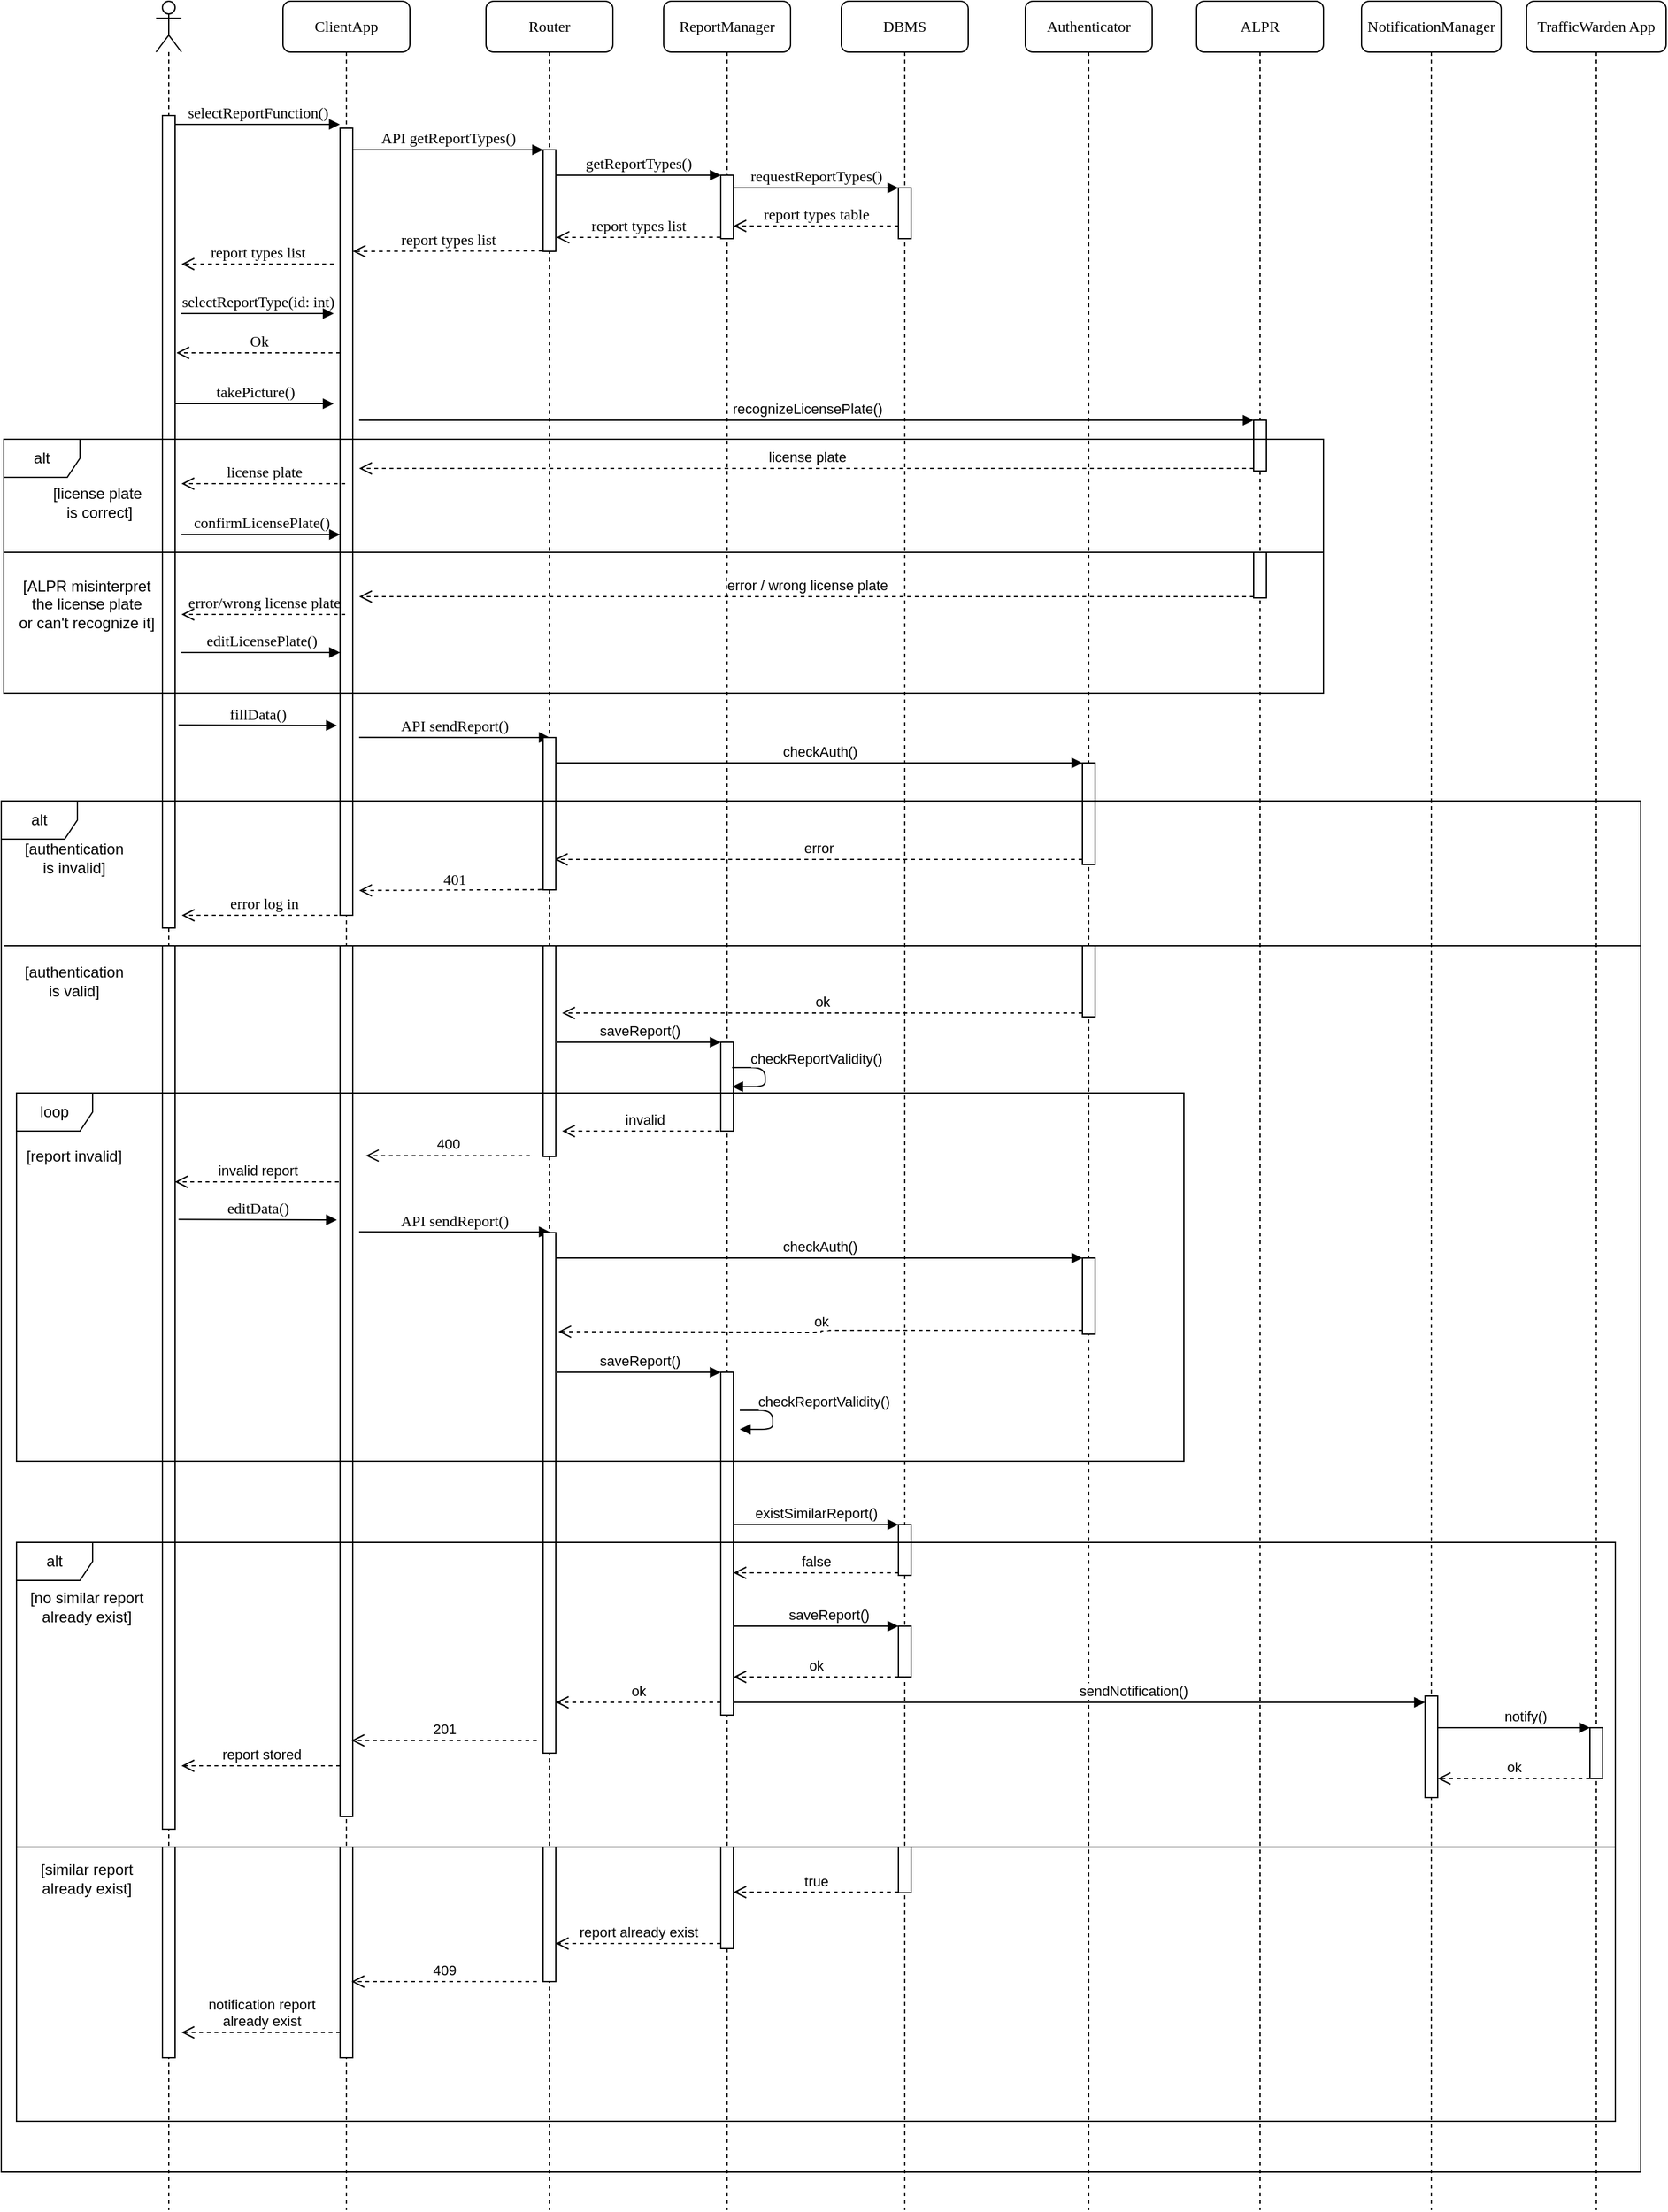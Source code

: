 <mxfile version="12.3.3" type="device" pages="1"><diagram name="Page-1" id="13e1069c-82ec-6db2-03f1-153e76fe0fe0"><mxGraphModel dx="2347" dy="2058" grid="1" gridSize="10" guides="1" tooltips="1" connect="1" arrows="1" fold="1" page="1" pageScale="1" pageWidth="1100" pageHeight="850" background="#ffffff" math="0" shadow="0"><root><mxCell id="0"/><mxCell id="1" parent="0"/><mxCell id="7baba1c4bc27f4b0-2" value="ClientApp" style="shape=umlLifeline;perimeter=lifelinePerimeter;whiteSpace=wrap;html=1;container=1;collapsible=0;recursiveResize=0;outlineConnect=0;rounded=1;shadow=0;comic=0;labelBackgroundColor=none;strokeWidth=1;fontFamily=Verdana;fontSize=12;align=center;" parent="1" vertex="1"><mxGeometry x="240" y="-100" width="100" height="1740" as="geometry"/></mxCell><mxCell id="7baba1c4bc27f4b0-10" value="" style="html=1;points=[];perimeter=orthogonalPerimeter;rounded=0;shadow=0;comic=0;labelBackgroundColor=none;strokeWidth=1;fontFamily=Verdana;fontSize=12;align=center;" parent="7baba1c4bc27f4b0-2" vertex="1"><mxGeometry x="45" y="100" width="10" height="620" as="geometry"/></mxCell><mxCell id="7baba1c4bc27f4b0-3" value="Router" style="shape=umlLifeline;perimeter=lifelinePerimeter;whiteSpace=wrap;html=1;container=1;collapsible=0;recursiveResize=0;outlineConnect=0;rounded=1;shadow=0;comic=0;labelBackgroundColor=none;strokeWidth=1;fontFamily=Verdana;fontSize=12;align=center;" parent="1" vertex="1"><mxGeometry x="400" y="-100" width="100" height="1740" as="geometry"/></mxCell><mxCell id="j8wvazzYa7TAVAe0LvpJ-9" value="editData()" style="html=1;verticalAlign=bottom;endArrow=block;labelBackgroundColor=none;fontFamily=Verdana;fontSize=12;edgeStyle=elbowEdgeStyle;elbow=vertical;exitX=1;exitY=0.499;exitDx=0;exitDy=0;exitPerimeter=0;" edge="1" parent="7baba1c4bc27f4b0-3"><mxGeometry relative="1" as="geometry"><mxPoint x="-242.262" y="959.571" as="sourcePoint"/><mxPoint x="-117.5" y="960" as="targetPoint"/><Array as="points"><mxPoint x="-117.5" y="960"/><mxPoint x="-237.5" y="960"/></Array></mxGeometry></mxCell><mxCell id="j8wvazzYa7TAVAe0LvpJ-10" value="API sendReport()" style="html=1;verticalAlign=bottom;endArrow=block;entryX=0;entryY=0;labelBackgroundColor=none;fontFamily=Verdana;fontSize=12;edgeStyle=elbowEdgeStyle;elbow=vertical;" edge="1" parent="7baba1c4bc27f4b0-3"><mxGeometry relative="1" as="geometry"><mxPoint x="-100" y="969.357" as="sourcePoint"/><mxPoint x="50.286" y="969.357" as="targetPoint"/></mxGeometry></mxCell><mxCell id="j8wvazzYa7TAVAe0LvpJ-16" value="" style="html=1;points=[];perimeter=orthogonalPerimeter;rounded=0;shadow=0;comic=0;labelBackgroundColor=none;strokeWidth=1;fontFamily=Verdana;fontSize=12;align=center;" vertex="1" parent="7baba1c4bc27f4b0-3"><mxGeometry x="45" y="970" width="10" height="410" as="geometry"/></mxCell><mxCell id="7baba1c4bc27f4b0-4" value="ReportManager" style="shape=umlLifeline;perimeter=lifelinePerimeter;whiteSpace=wrap;html=1;container=1;collapsible=0;recursiveResize=0;outlineConnect=0;rounded=1;shadow=0;comic=0;labelBackgroundColor=none;strokeWidth=1;fontFamily=Verdana;fontSize=12;align=center;" parent="1" vertex="1"><mxGeometry x="540" y="-100" width="100" height="1740" as="geometry"/></mxCell><mxCell id="zzQw4_WZs1GWO2zi_8sB-21" value="" style="html=1;points=[];perimeter=orthogonalPerimeter;" parent="7baba1c4bc27f4b0-4" vertex="1"><mxGeometry x="45" y="820" width="10" height="70" as="geometry"/></mxCell><mxCell id="j8wvazzYa7TAVAe0LvpJ-3" value="checkReportValidity()" style="html=1;verticalAlign=bottom;endArrow=block;edgeStyle=orthogonalEdgeStyle;" edge="1" parent="7baba1c4bc27f4b0-4"><mxGeometry x="-0.157" y="40" width="80" relative="1" as="geometry"><mxPoint x="54" y="840" as="sourcePoint"/><mxPoint x="54" y="855" as="targetPoint"/><Array as="points"><mxPoint x="80" y="840"/><mxPoint x="80" y="855"/></Array><mxPoint as="offset"/></mxGeometry></mxCell><mxCell id="j8wvazzYa7TAVAe0LvpJ-22" value="" style="html=1;points=[];perimeter=orthogonalPerimeter;" vertex="1" parent="7baba1c4bc27f4b0-4"><mxGeometry x="45" y="1080" width="10" height="270" as="geometry"/></mxCell><mxCell id="j8wvazzYa7TAVAe0LvpJ-23" value="saveReport()" style="html=1;verticalAlign=bottom;endArrow=block;entryX=0;entryY=0;shadow=0;" edge="1" parent="7baba1c4bc27f4b0-4" target="j8wvazzYa7TAVAe0LvpJ-22"><mxGeometry relative="1" as="geometry"><mxPoint x="-84" y="1080" as="sourcePoint"/></mxGeometry></mxCell><mxCell id="7baba1c4bc27f4b0-5" value="DBMS" style="shape=umlLifeline;perimeter=lifelinePerimeter;whiteSpace=wrap;html=1;container=1;collapsible=0;recursiveResize=0;outlineConnect=0;rounded=1;shadow=0;comic=0;labelBackgroundColor=none;strokeWidth=1;fontFamily=Verdana;fontSize=12;align=center;" parent="1" vertex="1"><mxGeometry x="680" y="-100" width="100" height="1740" as="geometry"/></mxCell><mxCell id="zzQw4_WZs1GWO2zi_8sB-28" value="" style="html=1;points=[];perimeter=orthogonalPerimeter;" parent="7baba1c4bc27f4b0-5" vertex="1"><mxGeometry x="45" y="1200" width="10" height="40" as="geometry"/></mxCell><mxCell id="j8wvazzYa7TAVAe0LvpJ-28" value="" style="html=1;points=[];perimeter=orthogonalPerimeter;" vertex="1" parent="7baba1c4bc27f4b0-5"><mxGeometry x="45" y="1280" width="10" height="40" as="geometry"/></mxCell><mxCell id="7baba1c4bc27f4b0-6" value="Authenticator" style="shape=umlLifeline;perimeter=lifelinePerimeter;whiteSpace=wrap;html=1;container=1;collapsible=0;recursiveResize=0;outlineConnect=0;rounded=1;shadow=0;comic=0;labelBackgroundColor=none;strokeWidth=1;fontFamily=Verdana;fontSize=12;align=center;" parent="1" vertex="1"><mxGeometry x="825" y="-100" width="100" height="1740" as="geometry"/></mxCell><mxCell id="zzQw4_WZs1GWO2zi_8sB-10" value="" style="html=1;points=[];perimeter=orthogonalPerimeter;" parent="7baba1c4bc27f4b0-6" vertex="1"><mxGeometry x="45" y="600" width="10" height="80" as="geometry"/></mxCell><mxCell id="7baba1c4bc27f4b0-7" value="ALPR" style="shape=umlLifeline;perimeter=lifelinePerimeter;whiteSpace=wrap;html=1;container=1;collapsible=0;recursiveResize=0;outlineConnect=0;rounded=1;shadow=0;comic=0;labelBackgroundColor=none;strokeWidth=1;fontFamily=Verdana;fontSize=12;align=center;" parent="1" vertex="1"><mxGeometry x="960" y="-100" width="100" height="1740" as="geometry"/></mxCell><mxCell id="zzQw4_WZs1GWO2zi_8sB-58" value="" style="html=1;points=[];perimeter=orthogonalPerimeter;" parent="7baba1c4bc27f4b0-7" vertex="1"><mxGeometry x="45" y="330" width="10" height="40" as="geometry"/></mxCell><mxCell id="zzQw4_WZs1GWO2zi_8sB-59" value="recognizeLicensePlate()" style="html=1;verticalAlign=bottom;endArrow=block;entryX=0;entryY=0;shadow=0;" parent="7baba1c4bc27f4b0-7" target="zzQw4_WZs1GWO2zi_8sB-58" edge="1"><mxGeometry relative="1" as="geometry"><mxPoint x="-660" y="330" as="sourcePoint"/></mxGeometry></mxCell><mxCell id="zzQw4_WZs1GWO2zi_8sB-60" value="license plate" style="html=1;verticalAlign=bottom;endArrow=open;dashed=1;endSize=8;exitX=0;exitY=0.95;shadow=0;" parent="7baba1c4bc27f4b0-7" source="zzQw4_WZs1GWO2zi_8sB-58" edge="1"><mxGeometry relative="1" as="geometry"><mxPoint x="-660" y="368" as="targetPoint"/></mxGeometry></mxCell><mxCell id="zzQw4_WZs1GWO2zi_8sB-65" value="error / wrong license plate" style="html=1;verticalAlign=bottom;endArrow=open;dashed=1;endSize=8;exitX=0;exitY=0.95;shadow=0;" parent="7baba1c4bc27f4b0-7" edge="1"><mxGeometry relative="1" as="geometry"><mxPoint x="-660" y="469.0" as="targetPoint"/><mxPoint x="45" y="469.0" as="sourcePoint"/></mxGeometry></mxCell><mxCell id="7baba1c4bc27f4b0-16" value="" style="html=1;points=[];perimeter=orthogonalPerimeter;rounded=0;shadow=0;comic=0;labelBackgroundColor=none;strokeWidth=1;fontFamily=Verdana;fontSize=12;align=center;" parent="1" vertex="1"><mxGeometry x="585" y="37" width="10" height="50" as="geometry"/></mxCell><mxCell id="7baba1c4bc27f4b0-17" value="getReportTypes()" style="html=1;verticalAlign=bottom;endArrow=block;labelBackgroundColor=none;fontFamily=Verdana;fontSize=12;edgeStyle=elbowEdgeStyle;elbow=vertical;" parent="1" source="7baba1c4bc27f4b0-13" target="7baba1c4bc27f4b0-16" edge="1"><mxGeometry relative="1" as="geometry"><mxPoint x="510" y="37" as="sourcePoint"/><Array as="points"><mxPoint x="460" y="37"/></Array></mxGeometry></mxCell><mxCell id="7baba1c4bc27f4b0-19" value="" style="html=1;points=[];perimeter=orthogonalPerimeter;rounded=0;shadow=0;comic=0;labelBackgroundColor=none;strokeWidth=1;fontFamily=Verdana;fontSize=12;align=center;" parent="1" vertex="1"><mxGeometry x="725" y="47" width="10" height="40" as="geometry"/></mxCell><mxCell id="7baba1c4bc27f4b0-20" value="requestReportTypes()" style="html=1;verticalAlign=bottom;endArrow=block;entryX=0;entryY=0;labelBackgroundColor=none;fontFamily=Verdana;fontSize=12;edgeStyle=elbowEdgeStyle;elbow=vertical;" parent="1" source="7baba1c4bc27f4b0-16" target="7baba1c4bc27f4b0-19" edge="1"><mxGeometry relative="1" as="geometry"><mxPoint x="650" y="47" as="sourcePoint"/></mxGeometry></mxCell><mxCell id="7baba1c4bc27f4b0-21" value="report types table" style="html=1;verticalAlign=bottom;endArrow=open;dashed=1;endSize=8;labelBackgroundColor=none;fontFamily=Verdana;fontSize=12;edgeStyle=elbowEdgeStyle;elbow=vertical;" parent="1" source="7baba1c4bc27f4b0-19" target="7baba1c4bc27f4b0-16" edge="1"><mxGeometry relative="1" as="geometry"><mxPoint x="650" y="123" as="targetPoint"/><Array as="points"><mxPoint x="670" y="77"/><mxPoint x="700" y="77"/></Array></mxGeometry></mxCell><mxCell id="7baba1c4bc27f4b0-11" value="selectReportFunction()" style="html=1;verticalAlign=bottom;endArrow=block;entryX=0;entryY=0;labelBackgroundColor=none;fontFamily=Verdana;fontSize=12;edgeStyle=elbowEdgeStyle;elbow=vertical;shadow=0;comic=0;" parent="1" edge="1"><mxGeometry relative="1" as="geometry"><mxPoint x="155" y="-3" as="sourcePoint"/><mxPoint x="284.862" y="-3" as="targetPoint"/></mxGeometry></mxCell><mxCell id="7baba1c4bc27f4b0-14" value="API getReportTypes()" style="html=1;verticalAlign=bottom;endArrow=block;entryX=0;entryY=0;labelBackgroundColor=none;fontFamily=Verdana;fontSize=12;edgeStyle=elbowEdgeStyle;elbow=vertical;" parent="1" target="7baba1c4bc27f4b0-13" edge="1"><mxGeometry relative="1" as="geometry"><mxPoint x="295" y="17" as="sourcePoint"/></mxGeometry></mxCell><mxCell id="1SlL1ueOV2csKyAfzmK5-1" value="" style="shape=umlLifeline;participant=umlActor;perimeter=lifelinePerimeter;whiteSpace=wrap;html=1;container=1;collapsible=0;recursiveResize=0;verticalAlign=top;spacingTop=36;labelBackgroundColor=#ffffff;outlineConnect=0;" parent="1" vertex="1"><mxGeometry x="140" y="-100" width="20" height="1740" as="geometry"/></mxCell><mxCell id="7baba1c4bc27f4b0-9" value="" style="html=1;points=[];perimeter=orthogonalPerimeter;rounded=0;shadow=0;comic=0;labelBackgroundColor=none;strokeWidth=1;fontFamily=Verdana;fontSize=12;align=center;" parent="1SlL1ueOV2csKyAfzmK5-1" vertex="1"><mxGeometry x="5" y="90" width="10" height="640" as="geometry"/></mxCell><mxCell id="1SlL1ueOV2csKyAfzmK5-2" value="report types list" style="html=1;verticalAlign=bottom;endArrow=open;dashed=1;endSize=8;labelBackgroundColor=none;fontFamily=Verdana;fontSize=12;edgeStyle=elbowEdgeStyle;elbow=vertical;entryX=1.058;entryY=0.866;entryDx=0;entryDy=0;entryPerimeter=0;exitX=-0.019;exitY=0.977;exitDx=0;exitDy=0;exitPerimeter=0;" parent="1" source="7baba1c4bc27f4b0-16" target="7baba1c4bc27f4b0-13" edge="1"><mxGeometry relative="1" as="geometry"><mxPoint x="470" y="87" as="targetPoint"/><Array as="points"><mxPoint x="580" y="86"/><mxPoint x="460" y="86"/><mxPoint x="525" y="86.5"/><mxPoint x="555" y="86.5"/></Array><mxPoint x="580" y="86" as="sourcePoint"/></mxGeometry></mxCell><mxCell id="1SlL1ueOV2csKyAfzmK5-3" value="report types list" style="html=1;verticalAlign=bottom;endArrow=open;dashed=1;endSize=8;labelBackgroundColor=none;fontFamily=Verdana;fontSize=12;edgeStyle=elbowEdgeStyle;elbow=vertical;exitX=-0.039;exitY=0.995;exitDx=0;exitDy=0;exitPerimeter=0;" parent="1" source="7baba1c4bc27f4b0-13" edge="1"><mxGeometry relative="1" as="geometry"><mxPoint x="295" y="97" as="targetPoint"/><Array as="points"><mxPoint x="310" y="97"/><mxPoint x="375" y="97.5"/><mxPoint x="405" y="97.5"/></Array><mxPoint x="440" y="97" as="sourcePoint"/></mxGeometry></mxCell><mxCell id="1SlL1ueOV2csKyAfzmK5-5" value="report types list" style="html=1;verticalAlign=bottom;endArrow=open;dashed=1;endSize=8;labelBackgroundColor=none;fontFamily=Verdana;fontSize=12;edgeStyle=elbowEdgeStyle;elbow=vertical;" parent="1" edge="1"><mxGeometry relative="1" as="geometry"><mxPoint x="160" y="107" as="targetPoint"/><Array as="points"><mxPoint x="225" y="107"/><mxPoint x="255" y="107"/></Array><mxPoint x="280" y="107" as="sourcePoint"/></mxGeometry></mxCell><mxCell id="1SlL1ueOV2csKyAfzmK5-7" value="Ok" style="html=1;verticalAlign=bottom;endArrow=open;dashed=1;endSize=8;labelBackgroundColor=none;fontFamily=Verdana;fontSize=12;edgeStyle=elbowEdgeStyle;elbow=vertical;" parent="1" edge="1"><mxGeometry relative="1" as="geometry"><mxPoint x="156" y="177" as="targetPoint"/><Array as="points"><mxPoint x="230" y="177"/><mxPoint x="260" y="177"/></Array><mxPoint x="285" y="177" as="sourcePoint"/></mxGeometry></mxCell><mxCell id="MNmihUgajqTFSXHGutf8-1" value="takePicture()" style="html=1;verticalAlign=bottom;endArrow=block;labelBackgroundColor=none;fontFamily=Verdana;fontSize=12;edgeStyle=elbowEdgeStyle;elbow=vertical;" parent="1" edge="1"><mxGeometry relative="1" as="geometry"><mxPoint x="155" y="217" as="sourcePoint"/><mxPoint x="280" y="217" as="targetPoint"/><Array as="points"><mxPoint x="280" y="217"/><mxPoint x="160" y="217"/></Array></mxGeometry></mxCell><mxCell id="1SlL1ueOV2csKyAfzmK5-6" value="selectReportType(id: int)" style="html=1;verticalAlign=bottom;endArrow=block;labelBackgroundColor=none;fontFamily=Verdana;fontSize=12;edgeStyle=elbowEdgeStyle;elbow=vertical;startFill=1;" parent="1" edge="1"><mxGeometry relative="1" as="geometry"><mxPoint x="160" y="146" as="sourcePoint"/><mxPoint x="280" y="146" as="targetPoint"/></mxGeometry></mxCell><mxCell id="MNmihUgajqTFSXHGutf8-4" value="fillData()" style="html=1;verticalAlign=bottom;endArrow=block;labelBackgroundColor=none;fontFamily=Verdana;fontSize=12;edgeStyle=elbowEdgeStyle;elbow=vertical;exitX=1;exitY=0.499;exitDx=0;exitDy=0;exitPerimeter=0;" parent="1" edge="1"><mxGeometry relative="1" as="geometry"><mxPoint x="157.738" y="470.071" as="sourcePoint"/><mxPoint x="282.5" y="470.5" as="targetPoint"/><Array as="points"><mxPoint x="282.5" y="470.5"/><mxPoint x="162.5" y="470.5"/></Array></mxGeometry></mxCell><mxCell id="MNmihUgajqTFSXHGutf8-6" value="API sendReport()" style="html=1;verticalAlign=bottom;endArrow=block;entryX=0;entryY=0;labelBackgroundColor=none;fontFamily=Verdana;fontSize=12;edgeStyle=elbowEdgeStyle;elbow=vertical;" parent="1" edge="1"><mxGeometry relative="1" as="geometry"><mxPoint x="300" y="479.857" as="sourcePoint"/><mxPoint x="450.286" y="479.857" as="targetPoint"/></mxGeometry></mxCell><mxCell id="zzQw4_WZs1GWO2zi_8sB-11" value="checkAuth()" style="html=1;verticalAlign=bottom;endArrow=block;entryX=0;entryY=0;shadow=0;" parent="1" source="MNmihUgajqTFSXHGutf8-5" target="zzQw4_WZs1GWO2zi_8sB-10" edge="1"><mxGeometry relative="1" as="geometry"><mxPoint x="800" y="500" as="sourcePoint"/></mxGeometry></mxCell><mxCell id="zzQw4_WZs1GWO2zi_8sB-12" value="error" style="html=1;verticalAlign=bottom;endArrow=open;dashed=1;endSize=8;exitX=0;exitY=0.95;shadow=0;edgeStyle=orthogonalEdgeStyle;entryX=0.92;entryY=0.8;entryDx=0;entryDy=0;entryPerimeter=0;" parent="1" source="zzQw4_WZs1GWO2zi_8sB-10" target="MNmihUgajqTFSXHGutf8-5" edge="1"><mxGeometry relative="1" as="geometry"><mxPoint x="800" y="576" as="targetPoint"/></mxGeometry></mxCell><mxCell id="zzQw4_WZs1GWO2zi_8sB-13" value="401" style="html=1;verticalAlign=bottom;endArrow=open;dashed=1;endSize=8;labelBackgroundColor=none;fontFamily=Verdana;fontSize=12;edgeStyle=elbowEdgeStyle;elbow=vertical;exitX=-0.039;exitY=0.995;exitDx=0;exitDy=0;exitPerimeter=0;" parent="1" edge="1"><mxGeometry relative="1" as="geometry"><mxPoint x="300" y="600.5" as="targetPoint"/><Array as="points"><mxPoint x="315" y="600.5"/><mxPoint x="380" y="601"/><mxPoint x="410" y="601"/></Array><mxPoint x="449.862" y="599.776" as="sourcePoint"/></mxGeometry></mxCell><mxCell id="zzQw4_WZs1GWO2zi_8sB-14" value="error log in" style="html=1;verticalAlign=bottom;endArrow=open;dashed=1;endSize=8;labelBackgroundColor=none;fontFamily=Verdana;fontSize=12;edgeStyle=elbowEdgeStyle;elbow=vertical;entryX=1.137;entryY=0.409;entryDx=0;entryDy=0;entryPerimeter=0;" parent="1" edge="1"><mxGeometry relative="1" as="geometry"><mxPoint x="160.19" y="620.048" as="targetPoint"/><Array as="points"><mxPoint x="234" y="620"/><mxPoint x="264" y="620"/></Array><mxPoint x="289" y="620" as="sourcePoint"/></mxGeometry></mxCell><mxCell id="zzQw4_WZs1GWO2zi_8sB-15" value="" style="line;strokeWidth=1;fillColor=none;align=left;verticalAlign=middle;spacingTop=-1;spacingLeft=3;spacingRight=3;rotatable=0;labelPosition=right;points=[];portConstraint=eastwest;" parent="1" vertex="1"><mxGeometry x="20" y="640" width="1290" height="8" as="geometry"/></mxCell><mxCell id="zzQw4_WZs1GWO2zi_8sB-16" value="[authentication &lt;br&gt;is invalid]" style="text;html=1;align=center;verticalAlign=middle;resizable=0;points=[];;autosize=1;" parent="1" vertex="1"><mxGeometry x="30" y="560" width="90" height="30" as="geometry"/></mxCell><mxCell id="zzQw4_WZs1GWO2zi_8sB-20" value="" style="html=1;points=[];perimeter=orthogonalPerimeter;" parent="1" vertex="1"><mxGeometry x="445" y="644" width="10" height="166" as="geometry"/></mxCell><mxCell id="zzQw4_WZs1GWO2zi_8sB-17" value="ok" style="html=1;verticalAlign=bottom;endArrow=open;dashed=1;endSize=8;shadow=0;edgeStyle=orthogonalEdgeStyle;" parent="1" edge="1"><mxGeometry relative="1" as="geometry"><mxPoint x="460" y="697" as="targetPoint"/><mxPoint x="870" y="697" as="sourcePoint"/><Array as="points"><mxPoint x="870" y="697"/></Array></mxGeometry></mxCell><mxCell id="zzQw4_WZs1GWO2zi_8sB-22" value="saveReport()" style="html=1;verticalAlign=bottom;endArrow=block;entryX=0;entryY=0;shadow=0;" parent="1" target="zzQw4_WZs1GWO2zi_8sB-21" edge="1"><mxGeometry relative="1" as="geometry"><mxPoint x="456" y="720" as="sourcePoint"/></mxGeometry></mxCell><mxCell id="zzQw4_WZs1GWO2zi_8sB-30" value="false" style="html=1;verticalAlign=bottom;endArrow=open;dashed=1;endSize=8;exitX=0;exitY=0.95;shadow=0;" parent="1" source="zzQw4_WZs1GWO2zi_8sB-28" edge="1"><mxGeometry relative="1" as="geometry"><mxPoint x="595" y="1138" as="targetPoint"/></mxGeometry></mxCell><mxCell id="zzQw4_WZs1GWO2zi_8sB-29" value="existSimilarReport()" style="html=1;verticalAlign=bottom;endArrow=block;entryX=0;entryY=0;shadow=0;" parent="1" target="zzQw4_WZs1GWO2zi_8sB-28" edge="1"><mxGeometry relative="1" as="geometry"><mxPoint x="595" y="1100" as="sourcePoint"/></mxGeometry></mxCell><mxCell id="7baba1c4bc27f4b0-13" value="" style="html=1;points=[];perimeter=orthogonalPerimeter;rounded=0;shadow=0;comic=0;labelBackgroundColor=none;strokeWidth=1;fontFamily=Verdana;fontSize=12;align=center;" parent="1" vertex="1"><mxGeometry x="445" y="17" width="10" height="80" as="geometry"/></mxCell><mxCell id="MNmihUgajqTFSXHGutf8-5" value="" style="html=1;points=[];perimeter=orthogonalPerimeter;rounded=0;shadow=0;comic=0;labelBackgroundColor=none;strokeWidth=1;fontFamily=Verdana;fontSize=12;align=center;" parent="1" vertex="1"><mxGeometry x="445" y="480" width="10" height="120" as="geometry"/></mxCell><mxCell id="zzQw4_WZs1GWO2zi_8sB-57" value="" style="html=1;points=[];perimeter=orthogonalPerimeter;" parent="1" vertex="1"><mxGeometry x="870" y="644" width="10" height="56" as="geometry"/></mxCell><mxCell id="zzQw4_WZs1GWO2zi_8sB-63" value="" style="line;strokeWidth=1;fillColor=none;align=left;verticalAlign=middle;spacingTop=-1;spacingLeft=3;spacingRight=3;rotatable=0;labelPosition=right;points=[];portConstraint=eastwest;" parent="1" vertex="1"><mxGeometry x="20" y="330" width="1040" height="8" as="geometry"/></mxCell><mxCell id="zzQw4_WZs1GWO2zi_8sB-66" value="license plate" style="html=1;verticalAlign=bottom;endArrow=open;dashed=1;endSize=8;labelBackgroundColor=none;fontFamily=Verdana;fontSize=12;edgeStyle=elbowEdgeStyle;elbow=vertical;" parent="1" edge="1"><mxGeometry relative="1" as="geometry"><mxPoint x="160" y="280" as="targetPoint"/><Array as="points"><mxPoint x="234" y="280"/><mxPoint x="264" y="280"/></Array><mxPoint x="289" y="280" as="sourcePoint"/></mxGeometry></mxCell><mxCell id="zzQw4_WZs1GWO2zi_8sB-69" value="error/wrong license plate" style="html=1;verticalAlign=bottom;endArrow=open;dashed=1;endSize=8;labelBackgroundColor=none;fontFamily=Verdana;fontSize=12;edgeStyle=elbowEdgeStyle;elbow=vertical;" parent="1" edge="1"><mxGeometry relative="1" as="geometry"><mxPoint x="160" y="383" as="targetPoint"/><Array as="points"><mxPoint x="234" y="383"/><mxPoint x="264" y="383"/></Array><mxPoint x="289" y="383" as="sourcePoint"/></mxGeometry></mxCell><mxCell id="zzQw4_WZs1GWO2zi_8sB-70" value="editLicensePlate()" style="html=1;verticalAlign=bottom;endArrow=block;labelBackgroundColor=none;fontFamily=Verdana;fontSize=12;edgeStyle=elbowEdgeStyle;elbow=vertical;" parent="1" edge="1"><mxGeometry relative="1" as="geometry"><mxPoint x="160" y="413" as="sourcePoint"/><mxPoint x="285" y="413" as="targetPoint"/><Array as="points"><mxPoint x="285" y="413"/><mxPoint x="165" y="413"/></Array></mxGeometry></mxCell><mxCell id="zzQw4_WZs1GWO2zi_8sB-71" value="confirmLicensePlate()" style="html=1;verticalAlign=bottom;endArrow=block;labelBackgroundColor=none;fontFamily=Verdana;fontSize=12;edgeStyle=elbowEdgeStyle;elbow=vertical;" parent="1" edge="1"><mxGeometry relative="1" as="geometry"><mxPoint x="160" y="320" as="sourcePoint"/><mxPoint x="285" y="320" as="targetPoint"/><Array as="points"><mxPoint x="285" y="320"/><mxPoint x="165" y="320"/></Array></mxGeometry></mxCell><mxCell id="zzQw4_WZs1GWO2zi_8sB-73" value="" style="html=1;points=[];perimeter=orthogonalPerimeter;" parent="1" vertex="1"><mxGeometry x="145" y="644" width="10" height="696" as="geometry"/></mxCell><mxCell id="zzQw4_WZs1GWO2zi_8sB-75" value="" style="html=1;points=[];perimeter=orthogonalPerimeter;" parent="1" vertex="1"><mxGeometry x="285" y="644" width="10" height="686" as="geometry"/></mxCell><mxCell id="j8wvazzYa7TAVAe0LvpJ-4" value="[report invalid]" style="text;html=1;align=center;verticalAlign=middle;resizable=0;points=[];;autosize=1;" vertex="1" parent="1"><mxGeometry x="30" y="800" width="90" height="20" as="geometry"/></mxCell><mxCell id="j8wvazzYa7TAVAe0LvpJ-5" value="invalid" style="html=1;verticalAlign=bottom;endArrow=open;dashed=1;endSize=8;shadow=0;edgeStyle=orthogonalEdgeStyle;" edge="1" parent="1"><mxGeometry relative="1" as="geometry"><mxPoint x="460" y="790" as="targetPoint"/><mxPoint x="589.833" y="790" as="sourcePoint"/><Array as="points"><mxPoint x="589.5" y="790"/></Array></mxGeometry></mxCell><mxCell id="j8wvazzYa7TAVAe0LvpJ-6" value="400" style="html=1;verticalAlign=bottom;endArrow=open;dashed=1;endSize=8;shadow=0;edgeStyle=orthogonalEdgeStyle;" edge="1" parent="1"><mxGeometry relative="1" as="geometry"><mxPoint x="305.333" y="809.333" as="targetPoint"/><mxPoint x="434.5" y="809.333" as="sourcePoint"/><Array as="points"><mxPoint x="434.5" y="809"/></Array></mxGeometry></mxCell><mxCell id="j8wvazzYa7TAVAe0LvpJ-7" value="invalid report" style="html=1;verticalAlign=bottom;endArrow=open;dashed=1;endSize=8;shadow=0;edgeStyle=orthogonalEdgeStyle;" edge="1" parent="1"><mxGeometry relative="1" as="geometry"><mxPoint x="154.833" y="830" as="targetPoint"/><mxPoint x="284" y="830" as="sourcePoint"/><Array as="points"><mxPoint x="284" y="829.5"/></Array></mxGeometry></mxCell><mxCell id="j8wvazzYa7TAVAe0LvpJ-18" value="[authentication &lt;br&gt;is valid]" style="text;html=1;align=center;verticalAlign=middle;resizable=0;points=[];;autosize=1;" vertex="1" parent="1"><mxGeometry x="30" y="657" width="90" height="30" as="geometry"/></mxCell><mxCell id="j8wvazzYa7TAVAe0LvpJ-8" value="" style="html=1;points=[];perimeter=orthogonalPerimeter;" vertex="1" parent="1"><mxGeometry x="870" y="890" width="10" height="60" as="geometry"/></mxCell><mxCell id="j8wvazzYa7TAVAe0LvpJ-11" value="checkAuth()" style="html=1;verticalAlign=bottom;endArrow=block;entryX=0;entryY=0;shadow=0;" edge="1" parent="1" source="j8wvazzYa7TAVAe0LvpJ-16" target="j8wvazzYa7TAVAe0LvpJ-8"><mxGeometry relative="1" as="geometry"><mxPoint x="800" y="889.5" as="sourcePoint"/></mxGeometry></mxCell><mxCell id="j8wvazzYa7TAVAe0LvpJ-12" value="ok" style="html=1;verticalAlign=bottom;endArrow=open;dashed=1;endSize=8;exitX=0;exitY=0.95;shadow=0;edgeStyle=orthogonalEdgeStyle;" edge="1" parent="1" source="j8wvazzYa7TAVAe0LvpJ-8"><mxGeometry relative="1" as="geometry"><mxPoint x="457" y="948" as="targetPoint"/></mxGeometry></mxCell><mxCell id="j8wvazzYa7TAVAe0LvpJ-24" value="checkReportValidity()" style="html=1;verticalAlign=bottom;endArrow=block;edgeStyle=orthogonalEdgeStyle;" edge="1" parent="1"><mxGeometry x="-0.157" y="40" width="80" relative="1" as="geometry"><mxPoint x="600" y="1010" as="sourcePoint"/><mxPoint x="600" y="1025" as="targetPoint"/><Array as="points"><mxPoint x="626" y="1010"/><mxPoint x="626" y="1025"/></Array><mxPoint as="offset"/></mxGeometry></mxCell><mxCell id="j8wvazzYa7TAVAe0LvpJ-26" value="saveReport()" style="html=1;verticalAlign=bottom;endArrow=block;entryX=0;entryY=0;shadow=0;" edge="1" parent="1"><mxGeometry x="0.154" relative="1" as="geometry"><mxPoint x="595" y="1180" as="sourcePoint"/><mxPoint x="725" y="1180" as="targetPoint"/><mxPoint as="offset"/></mxGeometry></mxCell><mxCell id="j8wvazzYa7TAVAe0LvpJ-29" value="ok" style="html=1;verticalAlign=bottom;endArrow=open;dashed=1;endSize=8;exitX=0;exitY=0.95;shadow=0;" edge="1" parent="1"><mxGeometry relative="1" as="geometry"><mxPoint x="595" y="1220" as="targetPoint"/><mxPoint x="725" y="1220" as="sourcePoint"/></mxGeometry></mxCell><mxCell id="j8wvazzYa7TAVAe0LvpJ-30" value="ok" style="html=1;verticalAlign=bottom;endArrow=open;dashed=1;endSize=8;exitX=0;exitY=0.95;shadow=0;" edge="1" parent="1"><mxGeometry relative="1" as="geometry"><mxPoint x="455" y="1240" as="targetPoint"/><mxPoint x="585" y="1240" as="sourcePoint"/></mxGeometry></mxCell><mxCell id="j8wvazzYa7TAVAe0LvpJ-31" value="201" style="html=1;verticalAlign=bottom;endArrow=open;dashed=1;endSize=8;exitX=0;exitY=0.95;shadow=0;" edge="1" parent="1"><mxGeometry relative="1" as="geometry"><mxPoint x="294" y="1270" as="targetPoint"/><mxPoint x="440" y="1270" as="sourcePoint"/></mxGeometry></mxCell><mxCell id="j8wvazzYa7TAVAe0LvpJ-32" value="report stored" style="html=1;verticalAlign=bottom;endArrow=open;dashed=1;endSize=8;exitX=0;exitY=0.95;shadow=0;" edge="1" parent="1"><mxGeometry relative="1" as="geometry"><mxPoint x="160" y="1290" as="targetPoint"/><mxPoint x="285" y="1290" as="sourcePoint"/></mxGeometry></mxCell><mxCell id="j8wvazzYa7TAVAe0LvpJ-34" value="" style="line;strokeWidth=1;fillColor=none;align=left;verticalAlign=middle;spacingTop=-1;spacingLeft=3;spacingRight=3;rotatable=0;labelPosition=right;points=[];portConstraint=eastwest;" vertex="1" parent="1"><mxGeometry x="30" y="1350" width="1260" height="8" as="geometry"/></mxCell><mxCell id="j8wvazzYa7TAVAe0LvpJ-35" value="" style="html=1;points=[];perimeter=orthogonalPerimeter;" vertex="1" parent="1"><mxGeometry x="725" y="1354" width="10" height="36" as="geometry"/></mxCell><mxCell id="j8wvazzYa7TAVAe0LvpJ-36" value="" style="html=1;points=[];perimeter=orthogonalPerimeter;" vertex="1" parent="1"><mxGeometry x="585" y="1354" width="10" height="80" as="geometry"/></mxCell><mxCell id="j8wvazzYa7TAVAe0LvpJ-37" value="" style="html=1;points=[];perimeter=orthogonalPerimeter;" vertex="1" parent="1"><mxGeometry x="445" y="1354" width="10" height="106" as="geometry"/></mxCell><mxCell id="j8wvazzYa7TAVAe0LvpJ-38" value="" style="html=1;points=[];perimeter=orthogonalPerimeter;" vertex="1" parent="1"><mxGeometry x="285" y="1354" width="10" height="166" as="geometry"/></mxCell><mxCell id="j8wvazzYa7TAVAe0LvpJ-39" value="" style="html=1;points=[];perimeter=orthogonalPerimeter;" vertex="1" parent="1"><mxGeometry x="145" y="1354" width="10" height="166" as="geometry"/></mxCell><mxCell id="j8wvazzYa7TAVAe0LvpJ-40" value="true" style="html=1;verticalAlign=bottom;endArrow=open;dashed=1;endSize=8;exitX=0;exitY=0.95;shadow=0;" edge="1" parent="1"><mxGeometry relative="1" as="geometry"><mxPoint x="595" y="1389.5" as="targetPoint"/><mxPoint x="725" y="1389.5" as="sourcePoint"/></mxGeometry></mxCell><mxCell id="j8wvazzYa7TAVAe0LvpJ-41" value="[similar report&lt;br&gt;already exist]" style="text;html=1;align=center;verticalAlign=middle;resizable=0;points=[];;autosize=1;" vertex="1" parent="1"><mxGeometry x="40" y="1364" width="90" height="30" as="geometry"/></mxCell><mxCell id="j8wvazzYa7TAVAe0LvpJ-42" value="[no similar report&lt;br&gt;already exist]" style="text;html=1;align=center;verticalAlign=middle;resizable=0;points=[];;autosize=1;" vertex="1" parent="1"><mxGeometry x="35" y="1150" width="100" height="30" as="geometry"/></mxCell><mxCell id="j8wvazzYa7TAVAe0LvpJ-43" value="report already exist" style="html=1;verticalAlign=bottom;endArrow=open;dashed=1;endSize=8;exitX=0;exitY=0.95;shadow=0;" edge="1" parent="1"><mxGeometry relative="1" as="geometry"><mxPoint x="455" y="1430" as="targetPoint"/><mxPoint x="585" y="1430" as="sourcePoint"/></mxGeometry></mxCell><mxCell id="j8wvazzYa7TAVAe0LvpJ-44" value="409" style="html=1;verticalAlign=bottom;endArrow=open;dashed=1;endSize=8;shadow=0;" edge="1" parent="1"><mxGeometry relative="1" as="geometry"><mxPoint x="294" y="1460" as="targetPoint"/><mxPoint x="440" y="1460" as="sourcePoint"/></mxGeometry></mxCell><mxCell id="j8wvazzYa7TAVAe0LvpJ-45" value="notification report&lt;br&gt;already exist" style="html=1;verticalAlign=bottom;endArrow=open;dashed=1;endSize=8;exitX=0;exitY=0.95;shadow=0;" edge="1" parent="1"><mxGeometry relative="1" as="geometry"><mxPoint x="160" y="1500" as="targetPoint"/><mxPoint x="285" y="1500" as="sourcePoint"/></mxGeometry></mxCell><mxCell id="j8wvazzYa7TAVAe0LvpJ-47" value="[license plate&amp;nbsp;&lt;br&gt;is correct]" style="text;html=1;align=center;verticalAlign=middle;resizable=0;points=[];;autosize=1;" vertex="1" parent="1"><mxGeometry x="50" y="280" width="90" height="30" as="geometry"/></mxCell><mxCell id="j8wvazzYa7TAVAe0LvpJ-48" value="[ALPR misinterpret&lt;br&gt;the license plate&lt;br&gt;or can't recognize it]" style="text;html=1;align=center;verticalAlign=middle;resizable=0;points=[];;autosize=1;" vertex="1" parent="1"><mxGeometry x="25" y="350" width="120" height="50" as="geometry"/></mxCell><mxCell id="j8wvazzYa7TAVAe0LvpJ-49" value="NotificationManager" style="shape=umlLifeline;perimeter=lifelinePerimeter;whiteSpace=wrap;html=1;container=1;collapsible=0;recursiveResize=0;outlineConnect=0;rounded=1;shadow=0;comic=0;labelBackgroundColor=none;strokeWidth=1;fontFamily=Verdana;fontSize=12;align=center;" vertex="1" parent="1"><mxGeometry x="1090" y="-100" width="110" height="1740" as="geometry"/></mxCell><mxCell id="j8wvazzYa7TAVAe0LvpJ-56" value="" style="html=1;points=[];perimeter=orthogonalPerimeter;" vertex="1" parent="j8wvazzYa7TAVAe0LvpJ-49"><mxGeometry x="50" y="1335" width="10" height="80" as="geometry"/></mxCell><mxCell id="j8wvazzYa7TAVAe0LvpJ-55" value="sendNotification()" style="html=1;verticalAlign=bottom;endArrow=block;shadow=0;" edge="1" parent="1" target="j8wvazzYa7TAVAe0LvpJ-56"><mxGeometry x="0.154" relative="1" as="geometry"><mxPoint x="595" y="1240" as="sourcePoint"/><mxPoint x="725" y="1240" as="targetPoint"/><mxPoint as="offset"/></mxGeometry></mxCell><mxCell id="j8wvazzYa7TAVAe0LvpJ-59" value="TrafficWarden App" style="shape=umlLifeline;perimeter=lifelinePerimeter;whiteSpace=wrap;html=1;container=1;collapsible=0;recursiveResize=0;outlineConnect=0;rounded=1;shadow=0;comic=0;labelBackgroundColor=none;strokeWidth=1;fontFamily=Verdana;fontSize=12;align=center;" vertex="1" parent="1"><mxGeometry x="1220" y="-100" width="110" height="1740" as="geometry"/></mxCell><mxCell id="j8wvazzYa7TAVAe0LvpJ-60" value="" style="html=1;points=[];perimeter=orthogonalPerimeter;" vertex="1" parent="j8wvazzYa7TAVAe0LvpJ-59"><mxGeometry x="50" y="1360" width="10" height="40" as="geometry"/></mxCell><mxCell id="j8wvazzYa7TAVAe0LvpJ-61" value="notify()" style="html=1;verticalAlign=bottom;endArrow=block;shadow=0;" edge="1" parent="1"><mxGeometry x="0.154" relative="1" as="geometry"><mxPoint x="1150" y="1260" as="sourcePoint"/><mxPoint x="1270" y="1260" as="targetPoint"/><mxPoint as="offset"/></mxGeometry></mxCell><mxCell id="j8wvazzYa7TAVAe0LvpJ-62" value="ok" style="html=1;verticalAlign=bottom;endArrow=open;dashed=1;endSize=8;shadow=0;" edge="1" parent="1"><mxGeometry relative="1" as="geometry"><mxPoint x="1150" y="1300" as="targetPoint"/><mxPoint x="1270" y="1300" as="sourcePoint"/></mxGeometry></mxCell><mxCell id="j8wvazzYa7TAVAe0LvpJ-63" value="" style="html=1;points=[];perimeter=orthogonalPerimeter;" vertex="1" parent="1"><mxGeometry x="1005" y="334" width="10" height="36" as="geometry"/></mxCell><mxCell id="zzQw4_WZs1GWO2zi_8sB-62" value="alt" style="shape=umlFrame;whiteSpace=wrap;html=1;" parent="1" vertex="1"><mxGeometry x="20" y="245" width="1040" height="200" as="geometry"/></mxCell><mxCell id="zzQw4_WZs1GWO2zi_8sB-27" value="loop" style="shape=umlFrame;whiteSpace=wrap;html=1;" parent="1" vertex="1"><mxGeometry x="30" y="760" width="920" height="290" as="geometry"/></mxCell><mxCell id="j8wvazzYa7TAVAe0LvpJ-25" value="alt" style="shape=umlFrame;whiteSpace=wrap;html=1;" vertex="1" parent="1"><mxGeometry x="30" y="1114" width="1260" height="456" as="geometry"/></mxCell><mxCell id="zzQw4_WZs1GWO2zi_8sB-5" value="alt" style="shape=umlFrame;whiteSpace=wrap;html=1;" parent="1" vertex="1"><mxGeometry x="18" y="530" width="1292" height="1080" as="geometry"/></mxCell></root></mxGraphModel></diagram></mxfile>
